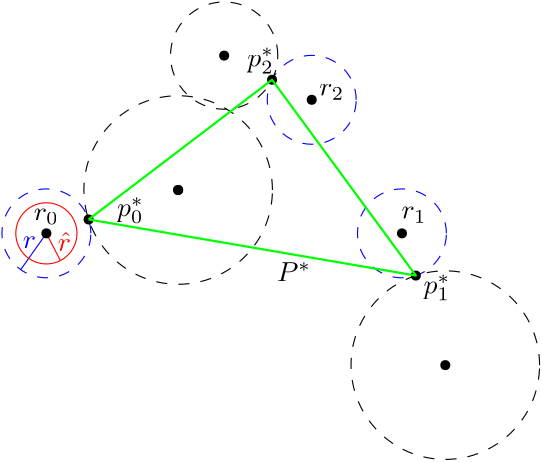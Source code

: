 <?xml version="1.0"?>
<!DOCTYPE ipe SYSTEM "ipe.dtd">
<ipe version="70212" creator="Ipe 7.2.12">
<info created="D:20191210081126" modified="D:20200214175657"/>
<ipestyle name="basic">
<symbol name="arrow/arc(spx)">
<path stroke="sym-stroke" fill="sym-stroke" pen="sym-pen">
0 0 m
-1 0.333 l
-1 -0.333 l
h
</path>
</symbol>
<symbol name="arrow/farc(spx)">
<path stroke="sym-stroke" fill="white" pen="sym-pen">
0 0 m
-1 0.333 l
-1 -0.333 l
h
</path>
</symbol>
<symbol name="arrow/ptarc(spx)">
<path stroke="sym-stroke" fill="sym-stroke" pen="sym-pen">
0 0 m
-1 0.333 l
-0.8 0 l
-1 -0.333 l
h
</path>
</symbol>
<symbol name="arrow/fptarc(spx)">
<path stroke="sym-stroke" fill="white" pen="sym-pen">
0 0 m
-1 0.333 l
-0.8 0 l
-1 -0.333 l
h
</path>
</symbol>
<symbol name="mark/circle(sx)" transformations="translations">
<path fill="sym-stroke">
0.6 0 0 0.6 0 0 e
0.4 0 0 0.4 0 0 e
</path>
</symbol>
<symbol name="mark/disk(sx)" transformations="translations">
<path fill="sym-stroke">
0.6 0 0 0.6 0 0 e
</path>
</symbol>
<symbol name="mark/fdisk(sfx)" transformations="translations">
<group>
<path fill="sym-fill">
0.5 0 0 0.5 0 0 e
</path>
<path fill="sym-stroke" fillrule="eofill">
0.6 0 0 0.6 0 0 e
0.4 0 0 0.4 0 0 e
</path>
</group>
</symbol>
<symbol name="mark/box(sx)" transformations="translations">
<path fill="sym-stroke" fillrule="eofill">
-0.6 -0.6 m
0.6 -0.6 l
0.6 0.6 l
-0.6 0.6 l
h
-0.4 -0.4 m
0.4 -0.4 l
0.4 0.4 l
-0.4 0.4 l
h
</path>
</symbol>
<symbol name="mark/square(sx)" transformations="translations">
<path fill="sym-stroke">
-0.6 -0.6 m
0.6 -0.6 l
0.6 0.6 l
-0.6 0.6 l
h
</path>
</symbol>
<symbol name="mark/fsquare(sfx)" transformations="translations">
<group>
<path fill="sym-fill">
-0.5 -0.5 m
0.5 -0.5 l
0.5 0.5 l
-0.5 0.5 l
h
</path>
<path fill="sym-stroke" fillrule="eofill">
-0.6 -0.6 m
0.6 -0.6 l
0.6 0.6 l
-0.6 0.6 l
h
-0.4 -0.4 m
0.4 -0.4 l
0.4 0.4 l
-0.4 0.4 l
h
</path>
</group>
</symbol>
<symbol name="mark/cross(sx)" transformations="translations">
<group>
<path fill="sym-stroke">
-0.43 -0.57 m
0.57 0.43 l
0.43 0.57 l
-0.57 -0.43 l
h
</path>
<path fill="sym-stroke">
-0.43 0.57 m
0.57 -0.43 l
0.43 -0.57 l
-0.57 0.43 l
h
</path>
</group>
</symbol>
<symbol name="arrow/fnormal(spx)">
<path stroke="sym-stroke" fill="white" pen="sym-pen">
0 0 m
-1 0.333 l
-1 -0.333 l
h
</path>
</symbol>
<symbol name="arrow/pointed(spx)">
<path stroke="sym-stroke" fill="sym-stroke" pen="sym-pen">
0 0 m
-1 0.333 l
-0.8 0 l
-1 -0.333 l
h
</path>
</symbol>
<symbol name="arrow/fpointed(spx)">
<path stroke="sym-stroke" fill="white" pen="sym-pen">
0 0 m
-1 0.333 l
-0.8 0 l
-1 -0.333 l
h
</path>
</symbol>
<symbol name="arrow/linear(spx)">
<path stroke="sym-stroke" pen="sym-pen">
-1 0.333 m
0 0 l
-1 -0.333 l
</path>
</symbol>
<symbol name="arrow/fdouble(spx)">
<path stroke="sym-stroke" fill="white" pen="sym-pen">
0 0 m
-1 0.333 l
-1 -0.333 l
h
-1 0 m
-2 0.333 l
-2 -0.333 l
h
</path>
</symbol>
<symbol name="arrow/double(spx)">
<path stroke="sym-stroke" fill="sym-stroke" pen="sym-pen">
0 0 m
-1 0.333 l
-1 -0.333 l
h
-1 0 m
-2 0.333 l
-2 -0.333 l
h
</path>
</symbol>
<pen name="heavier" value="0.8"/>
<pen name="fat" value="1.2"/>
<pen name="ultrafat" value="2"/>
<symbolsize name="large" value="5"/>
<symbolsize name="small" value="2"/>
<symbolsize name="tiny" value="1.1"/>
<arrowsize name="large" value="10"/>
<arrowsize name="small" value="5"/>
<arrowsize name="tiny" value="3"/>
<color name="red" value="1 0 0"/>
<color name="green" value="0 1 0"/>
<color name="blue" value="0 0 1"/>
<color name="yellow" value="1 1 0"/>
<color name="orange" value="1 0.647 0"/>
<color name="gold" value="1 0.843 0"/>
<color name="purple" value="0.627 0.125 0.941"/>
<color name="gray" value="0.745"/>
<color name="brown" value="0.647 0.165 0.165"/>
<color name="navy" value="0 0 0.502"/>
<color name="pink" value="1 0.753 0.796"/>
<color name="seagreen" value="0.18 0.545 0.341"/>
<color name="turquoise" value="0.251 0.878 0.816"/>
<color name="violet" value="0.933 0.51 0.933"/>
<color name="darkblue" value="0 0 0.545"/>
<color name="darkcyan" value="0 0.545 0.545"/>
<color name="darkgray" value="0.663"/>
<color name="darkgreen" value="0 0.392 0"/>
<color name="darkmagenta" value="0.545 0 0.545"/>
<color name="darkorange" value="1 0.549 0"/>
<color name="darkred" value="0.545 0 0"/>
<color name="lightblue" value="0.678 0.847 0.902"/>
<color name="lightcyan" value="0.878 1 1"/>
<color name="lightgray" value="0.827"/>
<color name="lightgreen" value="0.565 0.933 0.565"/>
<color name="lightyellow" value="1 1 0.878"/>
<dashstyle name="dashed" value="[4] 0"/>
<dashstyle name="dotted" value="[1 3] 0"/>
<dashstyle name="dash dotted" value="[4 2 1 2] 0"/>
<dashstyle name="dash dot dotted" value="[4 2 1 2 1 2] 0"/>
<textsize name="large" value="\large"/>
<textsize name="small" value="\small"/>
<textsize name="tiny" value="\tiny"/>
<textsize name="Large" value="\Large"/>
<textsize name="LARGE" value="\LARGE"/>
<textsize name="huge" value="\huge"/>
<textsize name="Huge" value="\Huge"/>
<textsize name="footnote" value="\footnotesize"/>
<textstyle name="center" begin="\begin{center}" end="\end{center}"/>
<textstyle name="itemize" begin="\begin{itemize}" end="\end{itemize}"/>
<textstyle name="item" begin="\begin{itemize}\item{}" end="\end{itemize}"/>
<gridsize name="4 pts" value="4"/>
<gridsize name="8 pts (~3 mm)" value="8"/>
<gridsize name="16 pts (~6 mm)" value="16"/>
<gridsize name="32 pts (~12 mm)" value="32"/>
<gridsize name="10 pts (~3.5 mm)" value="10"/>
<gridsize name="20 pts (~7 mm)" value="20"/>
<gridsize name="14 pts (~5 mm)" value="14"/>
<gridsize name="28 pts (~10 mm)" value="28"/>
<gridsize name="56 pts (~20 mm)" value="56"/>
<anglesize name="90 deg" value="90"/>
<anglesize name="60 deg" value="60"/>
<anglesize name="45 deg" value="45"/>
<anglesize name="30 deg" value="30"/>
<anglesize name="22.5 deg" value="22.5"/>
<opacity name="10%" value="0.1"/>
<opacity name="30%" value="0.3"/>
<opacity name="50%" value="0.5"/>
<opacity name="75%" value="0.75"/>
<tiling name="falling" angle="-60" step="4" width="1"/>
<tiling name="rising" angle="30" step="4" width="1"/>
</ipestyle>
<page>
<layer name="alpha"/>
<view layers="alpha" active="alpha"/>
<path layer="alpha" stroke="red">
192 640 m
197.033 630.211 l
</path>
<path matrix="1 0 0 1 -127.998 -0.001" stroke="blue" dash="dashed">
16.0009 0 0 16.0009 319.999 640.001 e
</path>
<use matrix="1 0 0 1 0 64" name="mark/disk(sx)" pos="320 576" size="normal" stroke="black"/>
<use matrix="1 0 0 1 15.5212 64.0843" name="mark/disk(sx)" pos="272 624" size="normal" stroke="black"/>
<text matrix="1 0 0 1 4.1161 77.7426" transformations="translations" pos="183.33 566.9" stroke="black" type="label" width="8.964" height="4.294" depth="1.49" valign="baseline" style="math">r_0</text>
<text matrix="1 0 0 1 -4.4325 75.129" transformations="translations" pos="324.297 570.217" stroke="black" type="label" width="8.964" height="4.294" depth="1.49" valign="baseline" style="math">r_1</text>
<text matrix="1 0 0 1 9.4652 64.2595" transformations="translations" pos="280.763 625.36" stroke="black" type="label" width="8.964" height="4.294" depth="1.49" valign="baseline" style="math">r_2</text>
<use matrix="1 0 0 1 -80.5631 -48.394" name="mark/disk(sx)" pos="320 704" size="normal" stroke="black"/>
<use matrix="1 0 0 1 -16 176" name="mark/disk(sx)" pos="272 528" size="normal" stroke="black"/>
<use matrix="1 0 0 1 79.6055 32.5631" name="mark/disk(sx)" pos="256 560" size="normal" stroke="black"/>
<use matrix="1 0 0 1 -80.5631 -48.394" name="mark/disk(sx)" pos="320 704" size="normal" stroke="black"/>
<path stroke="blue" dash="dashed">
16.0009 0 0 16.0009 319.999 640.001 e
</path>
<path matrix="1 0 0 1 -32.4771 48.084" stroke="blue" dash="dashed">
16.0009 0 0 16.0009 319.999 640.001 e
</path>
<path stroke="black" dash="dashed">
19.3108 0 0 19.3108 256 704 e
</path>
<path stroke="black" dash="dashed">
33.9364 0 0 33.9364 239.437 655.606 e
</path>
<path stroke="black" dash="dashed">
33.9381 0 0 33.9381 335.606 592.563 e
</path>
<use name="mark/disk(sx)" pos="325 624.801" size="normal" stroke="black"/>
<use name="mark/disk(sx)" pos="273.238 695.296" size="normal" stroke="black"/>
<use name="mark/disk(sx)" pos="207.2 645" size="normal" stroke="black"/>
<text transformations="translations" pos="217.463 646.131" stroke="black" type="label" width="9.593" height="6.863" depth="2.47" valign="baseline" style="math">p^*_0</text>
<text matrix="1 0 0 1 -15.7552 3.73149" transformations="translations" pos="280.069 696.298" stroke="black" type="label" width="9.593" height="6.863" depth="2.47" valign="baseline" style="math">p^*_2</text>
<text matrix="1 0 0 1 -6.63377 -0.41461" transformations="translations" pos="334.383 618.766" stroke="black" type="label" width="9.593" height="6.863" depth="2.47" valign="baseline" style="math">p^*_1</text>
<path stroke="green" pen="heavier">
207.2 645 m
273.238 695.296 l
325 624.801 l
207.2 645 l
207.2 645 l
</path>
<text matrix="1 0 0 1 -59.4494 4.00689" transformations="translations" pos="334.383 618.766" stroke="black" type="label" width="12.36" height="6.86" depth="0" valign="baseline" style="math">P^*</text>
<path stroke="blue">
192 640 m
182.754 626.941 l
182.754 626.941 l
</path>
<use matrix="1 0 0 1 0 64" name="mark/disk(sx)" pos="192 576" size="normal" stroke="black"/>
<path stroke="red">
11.0073 0 0 11.0073 192 640 e
</path>
<text matrix="1 0 0 1 3.16321 8.89652" transformations="translations" pos="180.337 625.744" stroke="blue" type="label" width="4.771" height="4.289" depth="0" valign="baseline" style="math">r</text>
<text matrix="1 0 0 1 -10.8735 10.6758" transformations="translations" pos="206.928 622.976" stroke="red" type="label" width="4.771" height="6.918" depth="0" valign="baseline" style="math">\hat{r}</text>
</page>
</ipe>
